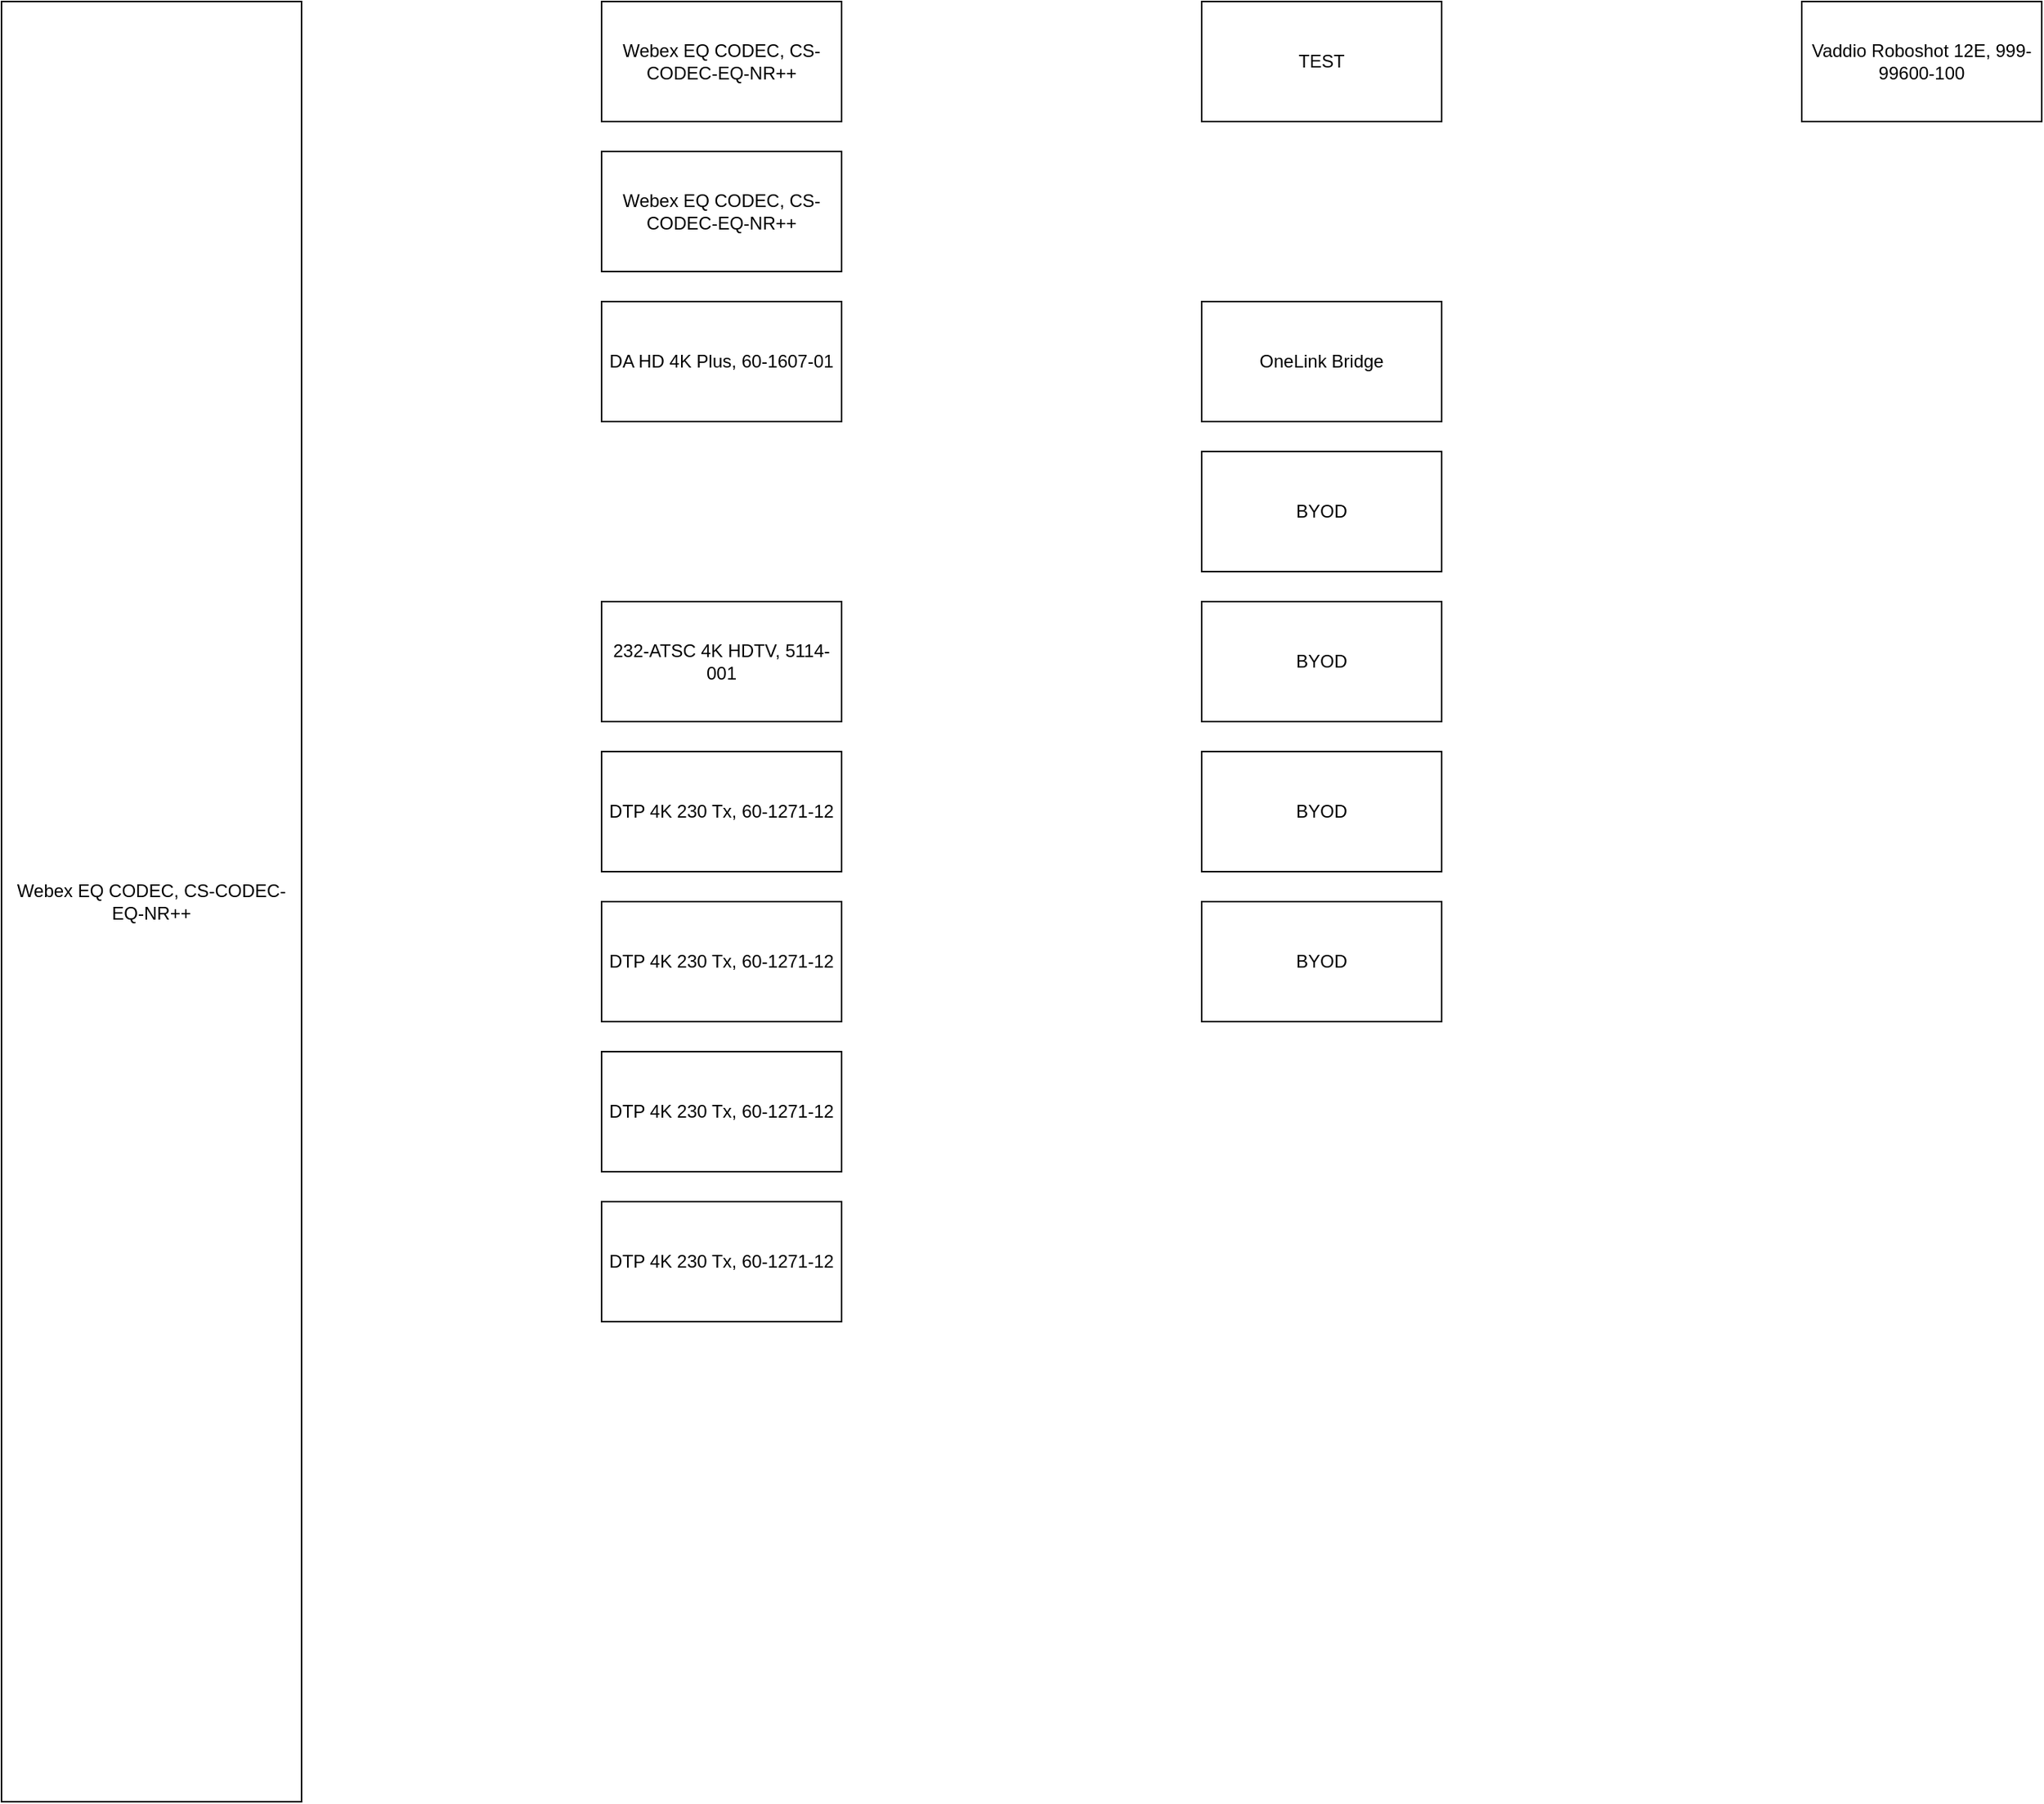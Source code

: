 <mxfile>
  <diagram>
    <mxGraphModel dx="4000" dy="4000" grid="1" gridSize="10" guides="1" tooltips="1" connect="1" arrows="1" fold="1" pageScale="1" pageWidth="4000" pageHeight="4000" math="0" shadow="0">
      <root>
        <mxCell id="0"/>
        <mxCell id="1" parent="0"/>
        <object label="Webex EQ CODEC, CS-CODEC-EQ-NR++" type="matrix" id="4315609516420928861">
          <mxCell id="5564258192306996844" value="Webex EQ CODEC, CS-CODEC-EQ-NR++" style="rounded=0;whiteSpace=wrap;html=1;" parent="1" connectable="" edge="" vertex="1" source="" target="">
            <mxGeometry x="3000" y="3000" width="200" height="1200" relative="" as="geometry"/>
          </mxCell>
        </object>
        <object label="Webex EQ CODEC, CS-CODEC-EQ-NR++" type="DTP" id="6387006183935126542">
          <mxCell id="3032907222812775827" value="Webex EQ CODEC, CS-CODEC-EQ-NR++" style="rounded=0;whiteSpace=wrap;html=1;" parent="1" connectable="" edge="" vertex="1" source="" target="">
            <mxGeometry x="3400" y="3000" width="160" height="80" relative="" as="geometry"/>
          </mxCell>
        </object>
        <object label="Webex EQ CODEC, CS-CODEC-EQ-NR++" type="DTP" id="9968831922355612251">
          <mxCell id="8711451056288499291" value="Webex EQ CODEC, CS-CODEC-EQ-NR++" style="rounded=0;whiteSpace=wrap;html=1;" parent="1" connectable="" edge="" vertex="1" source="" target="">
            <mxGeometry x="3400" y="3100" width="160" height="80" relative="" as="geometry"/>
          </mxCell>
        </object>
        <object label="DA HD 4K Plus, 60-1607-01" type="DTP" id="2139968076486835462">
          <mxCell id="9377146340582111145" value="DA HD 4K Plus, 60-1607-01" style="rounded=0;whiteSpace=wrap;html=1;" parent="1" connectable="" edge="" vertex="1" source="" target="">
            <mxGeometry x="3400" y="3200" width="160" height="80" relative="" as="geometry"/>
          </mxCell>
        </object>
        <object label="232-ATSC 4K HDTV, 5114-001" type="DTP" id="8271624937845508323">
          <mxCell id="3843667183601806677" value="232-ATSC 4K HDTV, 5114-001" style="rounded=0;whiteSpace=wrap;html=1;" parent="1" connectable="" edge="" vertex="1" source="" target="">
            <mxGeometry x="3400" y="3400" width="160" height="80" relative="" as="geometry"/>
          </mxCell>
        </object>
        <object label="DTP 4K 230 Tx, 60-1271-12" type="DTP" id="9921032786902216653">
          <mxCell id="216797972858946111" value="DTP 4K 230 Tx, 60-1271-12" style="rounded=0;whiteSpace=wrap;html=1;" parent="1" connectable="" edge="" vertex="1" source="" target="">
            <mxGeometry x="3400" y="3500" width="160" height="80" relative="" as="geometry"/>
          </mxCell>
        </object>
        <object label="DTP 4K 230 Tx, 60-1271-12" type="DTP" id="7014044037296401823">
          <mxCell id="6698322270239922225" value="DTP 4K 230 Tx, 60-1271-12" style="rounded=0;whiteSpace=wrap;html=1;" parent="1" connectable="" edge="" vertex="1" source="" target="">
            <mxGeometry x="3400" y="3600" width="160" height="80" relative="" as="geometry"/>
          </mxCell>
        </object>
        <object label="DTP 4K 230 Tx, 60-1271-12" type="DTP" id="9123260079724077087">
          <mxCell id="3079814147884741621" value="DTP 4K 230 Tx, 60-1271-12" style="rounded=0;whiteSpace=wrap;html=1;" parent="1" connectable="" edge="" vertex="1" source="" target="">
            <mxGeometry x="3400" y="3700" width="160" height="80" relative="" as="geometry"/>
          </mxCell>
        </object>
        <object label="DTP 4K 230 Tx, 60-1271-12" type="DTP" id="4017220750677543903">
          <mxCell id="9783841901293104380" value="DTP 4K 230 Tx, 60-1271-12" style="rounded=0;whiteSpace=wrap;html=1;" parent="1" connectable="" edge="" vertex="1" source="" target="">
            <mxGeometry x="3400" y="3800" width="160" height="80" relative="" as="geometry"/>
          </mxCell>
        </object>
        <object label="TEST" type="DTP" id="153171916275695386">
          <mxCell id="5068500878685704684" value="TEST" style="rounded=0;whiteSpace=wrap;html=1;" parent="1" connectable="" edge="" vertex="1" source="" target="">
            <mxGeometry x="3800" y="3000" width="160" height="80" relative="" as="geometry"/>
          </mxCell>
        </object>
        <object label="OneLink Bridge" type="DTP" id="7783313858238066086">
          <mxCell id="6275388439508068201" value="OneLink Bridge" style="rounded=0;whiteSpace=wrap;html=1;" parent="1" connectable="" edge="" vertex="1" source="" target="">
            <mxGeometry x="3800" y="3200" width="160" height="80" relative="" as="geometry"/>
          </mxCell>
        </object>
        <object label="BYOD" type="DTP" id="770418155300117148">
          <mxCell id="8853994201914781348" value="BYOD" style="rounded=0;whiteSpace=wrap;html=1;" parent="1" connectable="" edge="" vertex="1" source="" target="">
            <mxGeometry x="3800" y="3300" width="160" height="80" relative="" as="geometry"/>
          </mxCell>
        </object>
        <object label="BYOD" type="DTP" id="6686952140065870913">
          <mxCell id="8495333235917010684" value="BYOD" style="rounded=0;whiteSpace=wrap;html=1;" parent="1" connectable="" edge="" vertex="1" source="" target="">
            <mxGeometry x="3800" y="3400" width="160" height="80" relative="" as="geometry"/>
          </mxCell>
        </object>
        <object label="BYOD" type="DTP" id="7927088628590445118">
          <mxCell id="4478833973397845180" value="BYOD" style="rounded=0;whiteSpace=wrap;html=1;" parent="1" connectable="" edge="" vertex="1" source="" target="">
            <mxGeometry x="3800" y="3500" width="160" height="80" relative="" as="geometry"/>
          </mxCell>
        </object>
        <object label="BYOD" type="DTP" id="1234689650030593161">
          <mxCell id="3785985242764224240" value="BYOD" style="rounded=0;whiteSpace=wrap;html=1;" parent="1" connectable="" edge="" vertex="1" source="" target="">
            <mxGeometry x="3800" y="3600" width="160" height="80" relative="" as="geometry"/>
          </mxCell>
        </object>
        <object label="Vaddio Roboshot 12E, 999-99600-100" type="DTP" id="7721016647457422676">
          <mxCell id="3012865134269985276" value="Vaddio Roboshot 12E, 999-99600-100" style="rounded=0;whiteSpace=wrap;html=1;" parent="1" connectable="" edge="" vertex="1" source="" target="">
            <mxGeometry x="4200" y="3000" width="160" height="80" relative="" as="geometry"/>
          </mxCell>
        </object>
      </root>
    </mxGraphModel>
  </diagram>
</mxfile>
